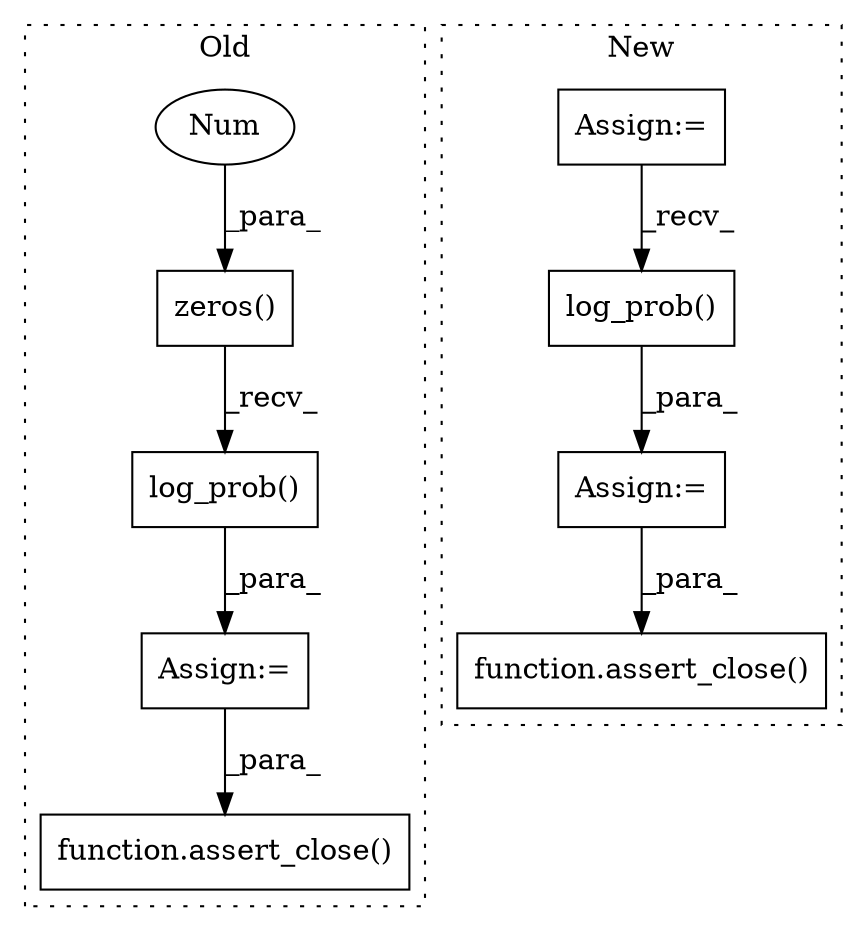 digraph G {
subgraph cluster0 {
1 [label="log_prob()" a="75" s="1208,1223" l="14,1" shape="box"];
3 [label="function.assert_close()" a="75" s="1262,1294" l="13,13" shape="box"];
5 [label="zeros()" a="75" s="1091,1104" l="12,1" shape="box"];
6 [label="Num" a="76" s="1103" l="1" shape="ellipse"];
7 [label="Assign:=" a="68" s="1205" l="3" shape="box"];
label = "Old";
style="dotted";
}
subgraph cluster1 {
2 [label="function.assert_close()" a="75" s="1441,1474" l="13,13" shape="box"];
4 [label="log_prob()" a="75" s="1336,1351" l="14,1" shape="box"];
8 [label="Assign:=" a="68" s="1333" l="3" shape="box"];
9 [label="Assign:=" a="68" s="1145" l="3" shape="box"];
label = "New";
style="dotted";
}
1 -> 7 [label="_para_"];
4 -> 8 [label="_para_"];
5 -> 1 [label="_recv_"];
6 -> 5 [label="_para_"];
7 -> 3 [label="_para_"];
8 -> 2 [label="_para_"];
9 -> 4 [label="_recv_"];
}